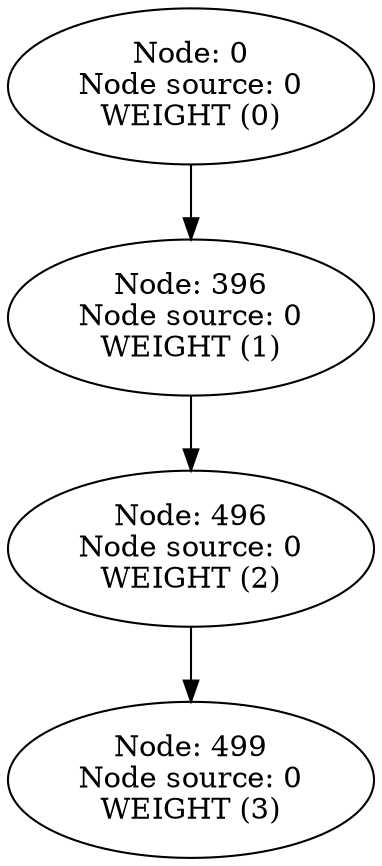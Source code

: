 digraph {
	499 [label="Node: 499
Node source: 0
WEIGHT (3)"]
	496 [label="Node: 496
Node source: 0
WEIGHT (2)"]
	396 [label="Node: 396
Node source: 0
WEIGHT (1)"]
	0 [label="Node: 0
Node source: 0
WEIGHT (0)"]
	496 -> 499
	396 -> 496
	0 -> 396
}

